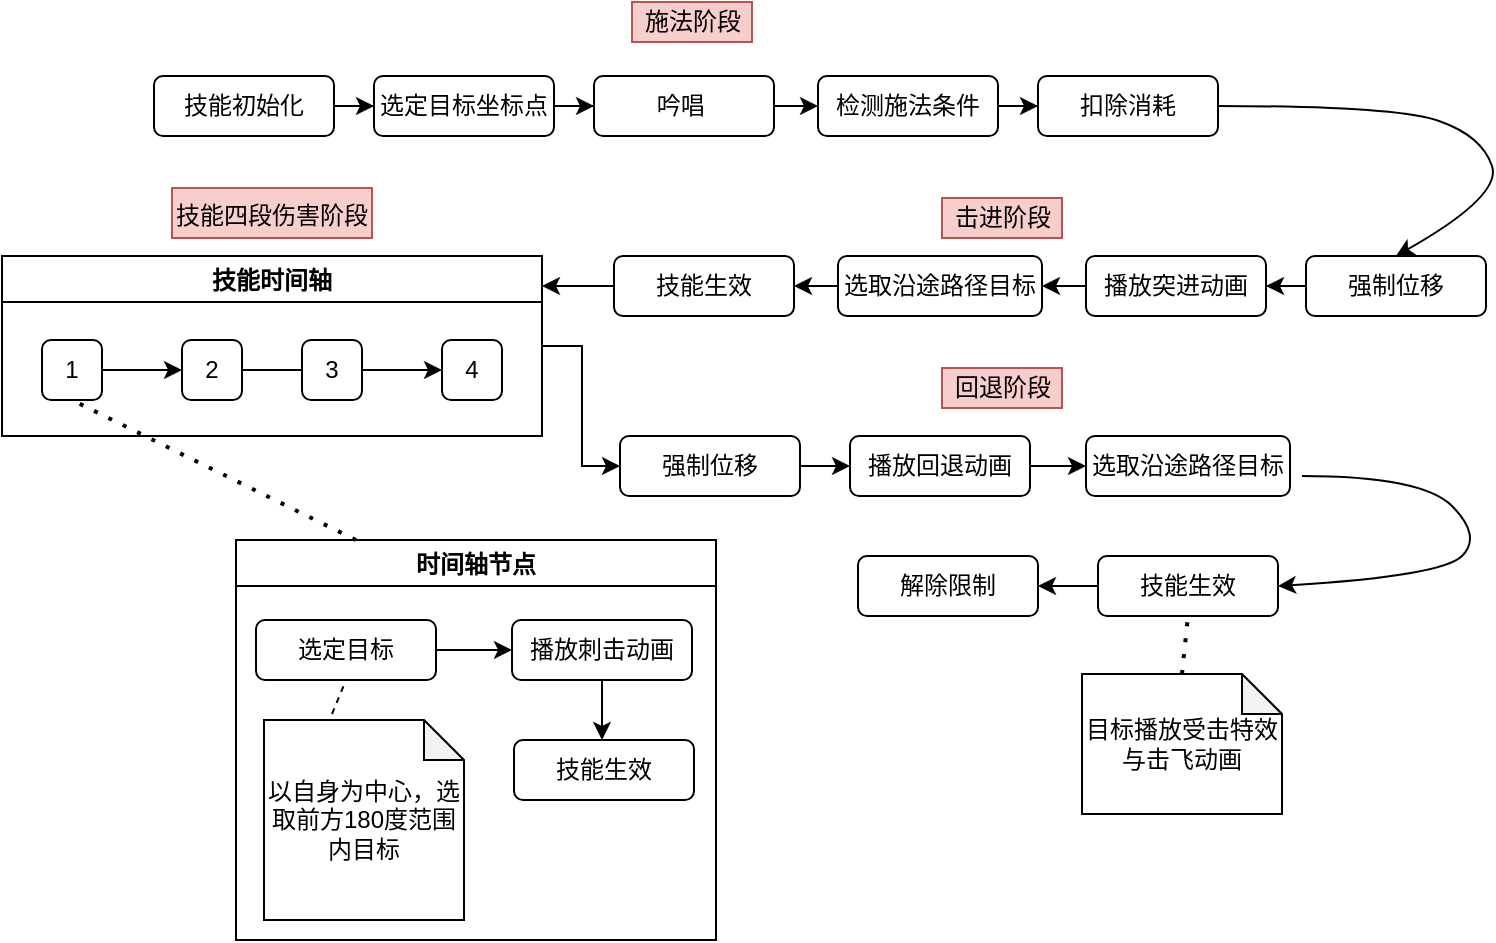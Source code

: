 <mxfile version="15.8.8" type="github">
  <diagram id="GZiu1GlHjGn8947R1kJC" name="Page-1">
    <mxGraphModel dx="1237" dy="663" grid="1" gridSize="10" guides="1" tooltips="1" connect="1" arrows="1" fold="1" page="1" pageScale="1" pageWidth="827" pageHeight="1169" math="0" shadow="0">
      <root>
        <mxCell id="0" />
        <mxCell id="1" parent="0" />
        <mxCell id="F8KCUbZhEqyVIBvfj5cx-3" value="" style="edgeStyle=orthogonalEdgeStyle;rounded=0;orthogonalLoop=1;jettySize=auto;html=1;" parent="1" source="F8KCUbZhEqyVIBvfj5cx-1" target="F8KCUbZhEqyVIBvfj5cx-2" edge="1">
          <mxGeometry relative="1" as="geometry" />
        </mxCell>
        <mxCell id="F8KCUbZhEqyVIBvfj5cx-1" value="技能初始化" style="rounded=1;whiteSpace=wrap;html=1;" parent="1" vertex="1">
          <mxGeometry x="136" y="210" width="90" height="30" as="geometry" />
        </mxCell>
        <mxCell id="E3U7HMUoTx8jP4f7oma0-47" value="" style="edgeStyle=orthogonalEdgeStyle;rounded=0;orthogonalLoop=1;jettySize=auto;html=1;" edge="1" parent="1" source="F8KCUbZhEqyVIBvfj5cx-2" target="E3U7HMUoTx8jP4f7oma0-46">
          <mxGeometry relative="1" as="geometry" />
        </mxCell>
        <mxCell id="F8KCUbZhEqyVIBvfj5cx-2" value="选定目标坐标点" style="rounded=1;whiteSpace=wrap;html=1;" parent="1" vertex="1">
          <mxGeometry x="246" y="210" width="90" height="30" as="geometry" />
        </mxCell>
        <mxCell id="E3U7HMUoTx8jP4f7oma0-52" value="" style="edgeStyle=orthogonalEdgeStyle;rounded=0;orthogonalLoop=1;jettySize=auto;html=1;" edge="1" parent="1" source="F8KCUbZhEqyVIBvfj5cx-6" target="F8KCUbZhEqyVIBvfj5cx-8">
          <mxGeometry relative="1" as="geometry" />
        </mxCell>
        <mxCell id="F8KCUbZhEqyVIBvfj5cx-6" value="检测施法条件" style="rounded=1;whiteSpace=wrap;html=1;" parent="1" vertex="1">
          <mxGeometry x="468" y="210" width="90" height="30" as="geometry" />
        </mxCell>
        <mxCell id="F8KCUbZhEqyVIBvfj5cx-8" value="扣除消耗" style="rounded=1;whiteSpace=wrap;html=1;" parent="1" vertex="1">
          <mxGeometry x="578" y="210" width="90" height="30" as="geometry" />
        </mxCell>
        <mxCell id="F8KCUbZhEqyVIBvfj5cx-19" value="" style="edgeStyle=orthogonalEdgeStyle;rounded=0;orthogonalLoop=1;jettySize=auto;html=1;" parent="1" source="F8KCUbZhEqyVIBvfj5cx-16" target="F8KCUbZhEqyVIBvfj5cx-17" edge="1">
          <mxGeometry relative="1" as="geometry" />
        </mxCell>
        <mxCell id="F8KCUbZhEqyVIBvfj5cx-16" value="强制位移" style="rounded=1;whiteSpace=wrap;html=1;" parent="1" vertex="1">
          <mxGeometry x="712" y="300" width="90" height="30" as="geometry" />
        </mxCell>
        <mxCell id="F8KCUbZhEqyVIBvfj5cx-20" value="" style="edgeStyle=orthogonalEdgeStyle;rounded=0;orthogonalLoop=1;jettySize=auto;html=1;entryX=1;entryY=0.5;entryDx=0;entryDy=0;" parent="1" source="F8KCUbZhEqyVIBvfj5cx-17" edge="1" target="E3U7HMUoTx8jP4f7oma0-4">
          <mxGeometry relative="1" as="geometry">
            <mxPoint x="542" y="315" as="targetPoint" />
          </mxGeometry>
        </mxCell>
        <mxCell id="F8KCUbZhEqyVIBvfj5cx-17" value="播放突进动画" style="rounded=1;whiteSpace=wrap;html=1;" parent="1" vertex="1">
          <mxGeometry x="602" y="300" width="90" height="30" as="geometry" />
        </mxCell>
        <mxCell id="F8KCUbZhEqyVIBvfj5cx-22" value="" style="curved=1;endArrow=classic;html=1;rounded=0;entryX=0.5;entryY=0;entryDx=0;entryDy=0;" parent="1" source="F8KCUbZhEqyVIBvfj5cx-8" target="F8KCUbZhEqyVIBvfj5cx-16" edge="1">
          <mxGeometry width="50" height="50" relative="1" as="geometry">
            <mxPoint x="740" y="225" as="sourcePoint" />
            <mxPoint x="580" y="290" as="targetPoint" />
            <Array as="points">
              <mxPoint x="757" y="225" />
              <mxPoint x="800" y="240" />
              <mxPoint x="810" y="270" />
            </Array>
          </mxGeometry>
        </mxCell>
        <mxCell id="F8KCUbZhEqyVIBvfj5cx-24" value="施法阶段" style="text;html=1;align=center;verticalAlign=middle;resizable=0;points=[];autosize=1;strokeColor=#b85450;fillColor=#f8cecc;" parent="1" vertex="1">
          <mxGeometry x="375" y="173" width="60" height="20" as="geometry" />
        </mxCell>
        <mxCell id="F8KCUbZhEqyVIBvfj5cx-25" value="击进阶段" style="text;html=1;align=center;verticalAlign=middle;resizable=0;points=[];autosize=1;strokeColor=#b85450;fillColor=#f8cecc;" parent="1" vertex="1">
          <mxGeometry x="530" y="271" width="60" height="20" as="geometry" />
        </mxCell>
        <mxCell id="E3U7HMUoTx8jP4f7oma0-18" value="" style="edgeStyle=orthogonalEdgeStyle;rounded=0;orthogonalLoop=1;jettySize=auto;html=1;" edge="1" parent="1" source="F8KCUbZhEqyVIBvfj5cx-49" target="E3U7HMUoTx8jP4f7oma0-64">
          <mxGeometry relative="1" as="geometry">
            <mxPoint x="356" y="400" as="targetPoint" />
          </mxGeometry>
        </mxCell>
        <mxCell id="F8KCUbZhEqyVIBvfj5cx-49" value="技能时间轴" style="swimlane;" parent="1" vertex="1">
          <mxGeometry x="60" y="300" width="270" height="90" as="geometry" />
        </mxCell>
        <mxCell id="F8KCUbZhEqyVIBvfj5cx-52" value="" style="edgeStyle=orthogonalEdgeStyle;rounded=0;orthogonalLoop=1;jettySize=auto;html=1;entryX=0;entryY=0.5;entryDx=0;entryDy=0;" parent="F8KCUbZhEqyVIBvfj5cx-49" source="F8KCUbZhEqyVIBvfj5cx-38" target="F8KCUbZhEqyVIBvfj5cx-42" edge="1">
          <mxGeometry relative="1" as="geometry" />
        </mxCell>
        <mxCell id="F8KCUbZhEqyVIBvfj5cx-38" value="1" style="rounded=1;whiteSpace=wrap;html=1;" parent="F8KCUbZhEqyVIBvfj5cx-49" vertex="1">
          <mxGeometry x="20" y="42" width="30" height="30" as="geometry" />
        </mxCell>
        <mxCell id="E3U7HMUoTx8jP4f7oma0-58" value="" style="edgeStyle=orthogonalEdgeStyle;rounded=0;orthogonalLoop=1;jettySize=auto;html=1;startArrow=none;" edge="1" parent="F8KCUbZhEqyVIBvfj5cx-49" source="F8KCUbZhEqyVIBvfj5cx-43" target="E3U7HMUoTx8jP4f7oma0-54">
          <mxGeometry relative="1" as="geometry" />
        </mxCell>
        <mxCell id="F8KCUbZhEqyVIBvfj5cx-42" value="2" style="rounded=1;whiteSpace=wrap;html=1;" parent="F8KCUbZhEqyVIBvfj5cx-49" vertex="1">
          <mxGeometry x="90" y="42" width="30" height="30" as="geometry" />
        </mxCell>
        <mxCell id="F8KCUbZhEqyVIBvfj5cx-54" value="" style="edgeStyle=orthogonalEdgeStyle;rounded=0;orthogonalLoop=1;jettySize=auto;html=1;" parent="F8KCUbZhEqyVIBvfj5cx-49" target="F8KCUbZhEqyVIBvfj5cx-46" edge="1">
          <mxGeometry relative="1" as="geometry">
            <mxPoint x="250" y="57" as="sourcePoint" />
          </mxGeometry>
        </mxCell>
        <mxCell id="E3U7HMUoTx8jP4f7oma0-54" value="4" style="rounded=1;whiteSpace=wrap;html=1;" vertex="1" parent="F8KCUbZhEqyVIBvfj5cx-49">
          <mxGeometry x="220" y="42" width="30" height="30" as="geometry" />
        </mxCell>
        <mxCell id="F8KCUbZhEqyVIBvfj5cx-43" value="3" style="rounded=1;whiteSpace=wrap;html=1;" parent="F8KCUbZhEqyVIBvfj5cx-49" vertex="1">
          <mxGeometry x="150" y="42" width="30" height="30" as="geometry" />
        </mxCell>
        <mxCell id="E3U7HMUoTx8jP4f7oma0-59" value="" style="edgeStyle=orthogonalEdgeStyle;rounded=0;orthogonalLoop=1;jettySize=auto;html=1;endArrow=none;" edge="1" parent="F8KCUbZhEqyVIBvfj5cx-49" source="F8KCUbZhEqyVIBvfj5cx-42" target="F8KCUbZhEqyVIBvfj5cx-43">
          <mxGeometry relative="1" as="geometry">
            <mxPoint x="180" y="357.0" as="sourcePoint" />
            <mxPoint x="280" y="357.0" as="targetPoint" />
          </mxGeometry>
        </mxCell>
        <mxCell id="F8KCUbZhEqyVIBvfj5cx-66" value="技能四段伤害阶段" style="text;whiteSpace=wrap;html=1;fillColor=#f8cecc;strokeColor=#b85450;align=center;" parent="1" vertex="1">
          <mxGeometry x="145" y="266" width="100" height="25" as="geometry" />
        </mxCell>
        <mxCell id="F8KCUbZhEqyVIBvfj5cx-80" value="时间轴节点" style="swimlane;" parent="1" vertex="1">
          <mxGeometry x="177" y="442" width="240" height="200" as="geometry" />
        </mxCell>
        <mxCell id="F8KCUbZhEqyVIBvfj5cx-55" value="选定目标" style="rounded=1;whiteSpace=wrap;html=1;" parent="F8KCUbZhEqyVIBvfj5cx-80" vertex="1">
          <mxGeometry x="10" y="40" width="90" height="30" as="geometry" />
        </mxCell>
        <mxCell id="F8KCUbZhEqyVIBvfj5cx-85" value="" style="edgeStyle=orthogonalEdgeStyle;rounded=0;orthogonalLoop=1;jettySize=auto;html=1;" parent="F8KCUbZhEqyVIBvfj5cx-80" source="F8KCUbZhEqyVIBvfj5cx-67" edge="1">
          <mxGeometry relative="1" as="geometry">
            <mxPoint x="183.0" y="100" as="targetPoint" />
          </mxGeometry>
        </mxCell>
        <mxCell id="F8KCUbZhEqyVIBvfj5cx-67" value="播放刺击动画" style="rounded=1;whiteSpace=wrap;html=1;" parent="F8KCUbZhEqyVIBvfj5cx-80" vertex="1">
          <mxGeometry x="138" y="40" width="90" height="30" as="geometry" />
        </mxCell>
        <mxCell id="F8KCUbZhEqyVIBvfj5cx-74" value="" style="edgeStyle=orthogonalEdgeStyle;rounded=0;orthogonalLoop=1;jettySize=auto;html=1;" parent="F8KCUbZhEqyVIBvfj5cx-80" source="F8KCUbZhEqyVIBvfj5cx-55" target="F8KCUbZhEqyVIBvfj5cx-67" edge="1">
          <mxGeometry relative="1" as="geometry" />
        </mxCell>
        <mxCell id="F8KCUbZhEqyVIBvfj5cx-64" value="以自身为中心，选取前方180度范围内目标" style="shape=note;whiteSpace=wrap;html=1;backgroundOutline=1;darkOpacity=0.05;size=20;" parent="F8KCUbZhEqyVIBvfj5cx-80" vertex="1">
          <mxGeometry x="14" y="90" width="100" height="100" as="geometry" />
        </mxCell>
        <mxCell id="F8KCUbZhEqyVIBvfj5cx-65" value="" style="endArrow=none;dashed=1;html=1;rounded=0;exitX=0.34;exitY=-0.03;exitDx=0;exitDy=0;exitPerimeter=0;entryX=0.5;entryY=1;entryDx=0;entryDy=0;" parent="F8KCUbZhEqyVIBvfj5cx-80" source="F8KCUbZhEqyVIBvfj5cx-64" target="F8KCUbZhEqyVIBvfj5cx-55" edge="1">
          <mxGeometry width="50" height="50" relative="1" as="geometry">
            <mxPoint x="270" y="152" as="sourcePoint" />
            <mxPoint x="320" y="102" as="targetPoint" />
          </mxGeometry>
        </mxCell>
        <mxCell id="E3U7HMUoTx8jP4f7oma0-27" value="技能生效" style="rounded=1;whiteSpace=wrap;html=1;" vertex="1" parent="F8KCUbZhEqyVIBvfj5cx-80">
          <mxGeometry x="139" y="100" width="90" height="30" as="geometry" />
        </mxCell>
        <mxCell id="E3U7HMUoTx8jP4f7oma0-1" style="edgeStyle=orthogonalEdgeStyle;rounded=0;orthogonalLoop=1;jettySize=auto;html=1;exitX=0.5;exitY=1;exitDx=0;exitDy=0;" edge="1" parent="1" source="F8KCUbZhEqyVIBvfj5cx-16" target="F8KCUbZhEqyVIBvfj5cx-16">
          <mxGeometry relative="1" as="geometry" />
        </mxCell>
        <mxCell id="E3U7HMUoTx8jP4f7oma0-6" value="" style="edgeStyle=orthogonalEdgeStyle;rounded=0;orthogonalLoop=1;jettySize=auto;html=1;" edge="1" parent="1" source="E3U7HMUoTx8jP4f7oma0-4" target="E3U7HMUoTx8jP4f7oma0-5">
          <mxGeometry relative="1" as="geometry" />
        </mxCell>
        <mxCell id="E3U7HMUoTx8jP4f7oma0-4" value="选取沿途路径目标" style="rounded=1;whiteSpace=wrap;html=1;" vertex="1" parent="1">
          <mxGeometry x="478" y="300" width="102" height="30" as="geometry" />
        </mxCell>
        <mxCell id="E3U7HMUoTx8jP4f7oma0-7" value="" style="edgeStyle=orthogonalEdgeStyle;rounded=0;orthogonalLoop=1;jettySize=auto;html=1;" edge="1" parent="1" source="E3U7HMUoTx8jP4f7oma0-5">
          <mxGeometry relative="1" as="geometry">
            <mxPoint x="330" y="315" as="targetPoint" />
          </mxGeometry>
        </mxCell>
        <mxCell id="E3U7HMUoTx8jP4f7oma0-5" value="技能生效" style="rounded=1;whiteSpace=wrap;html=1;" vertex="1" parent="1">
          <mxGeometry x="366" y="300" width="90" height="30" as="geometry" />
        </mxCell>
        <mxCell id="E3U7HMUoTx8jP4f7oma0-51" value="" style="edgeStyle=orthogonalEdgeStyle;rounded=0;orthogonalLoop=1;jettySize=auto;html=1;" edge="1" parent="1" source="E3U7HMUoTx8jP4f7oma0-46" target="F8KCUbZhEqyVIBvfj5cx-6">
          <mxGeometry relative="1" as="geometry" />
        </mxCell>
        <mxCell id="E3U7HMUoTx8jP4f7oma0-46" value="吟唱&amp;nbsp;" style="rounded=1;whiteSpace=wrap;html=1;" vertex="1" parent="1">
          <mxGeometry x="356" y="210" width="90" height="30" as="geometry" />
        </mxCell>
        <mxCell id="E3U7HMUoTx8jP4f7oma0-61" value="回退阶段" style="text;html=1;align=center;verticalAlign=middle;resizable=0;points=[];autosize=1;strokeColor=#b85450;fillColor=#f8cecc;" vertex="1" parent="1">
          <mxGeometry x="530" y="356" width="60" height="20" as="geometry" />
        </mxCell>
        <mxCell id="E3U7HMUoTx8jP4f7oma0-66" value="" style="edgeStyle=orthogonalEdgeStyle;rounded=0;orthogonalLoop=1;jettySize=auto;html=1;" edge="1" parent="1" source="E3U7HMUoTx8jP4f7oma0-64" target="E3U7HMUoTx8jP4f7oma0-65">
          <mxGeometry relative="1" as="geometry" />
        </mxCell>
        <mxCell id="E3U7HMUoTx8jP4f7oma0-64" value="强制位移" style="rounded=1;whiteSpace=wrap;html=1;" vertex="1" parent="1">
          <mxGeometry x="369" y="390" width="90" height="30" as="geometry" />
        </mxCell>
        <mxCell id="E3U7HMUoTx8jP4f7oma0-69" value="" style="edgeStyle=orthogonalEdgeStyle;rounded=0;orthogonalLoop=1;jettySize=auto;html=1;" edge="1" parent="1" source="E3U7HMUoTx8jP4f7oma0-65" target="E3U7HMUoTx8jP4f7oma0-67">
          <mxGeometry relative="1" as="geometry" />
        </mxCell>
        <mxCell id="E3U7HMUoTx8jP4f7oma0-65" value="播放回退动画" style="rounded=1;whiteSpace=wrap;html=1;" vertex="1" parent="1">
          <mxGeometry x="484" y="390" width="90" height="30" as="geometry" />
        </mxCell>
        <mxCell id="E3U7HMUoTx8jP4f7oma0-67" value="选取沿途路径目标" style="rounded=1;whiteSpace=wrap;html=1;" vertex="1" parent="1">
          <mxGeometry x="602" y="390" width="102" height="30" as="geometry" />
        </mxCell>
        <mxCell id="E3U7HMUoTx8jP4f7oma0-75" value="" style="edgeStyle=orthogonalEdgeStyle;rounded=0;orthogonalLoop=1;jettySize=auto;html=1;" edge="1" parent="1" source="E3U7HMUoTx8jP4f7oma0-71">
          <mxGeometry relative="1" as="geometry">
            <mxPoint x="578.0" y="465.0" as="targetPoint" />
          </mxGeometry>
        </mxCell>
        <mxCell id="E3U7HMUoTx8jP4f7oma0-71" value="技能生效" style="rounded=1;whiteSpace=wrap;html=1;" vertex="1" parent="1">
          <mxGeometry x="608" y="450" width="90" height="30" as="geometry" />
        </mxCell>
        <mxCell id="E3U7HMUoTx8jP4f7oma0-73" value="解除限制" style="rounded=1;whiteSpace=wrap;html=1;" vertex="1" parent="1">
          <mxGeometry x="488" y="450" width="90" height="30" as="geometry" />
        </mxCell>
        <mxCell id="E3U7HMUoTx8jP4f7oma0-79" value="目标播放受击特效与击飞动画" style="shape=note;whiteSpace=wrap;html=1;backgroundOutline=1;darkOpacity=0.05;size=20;" vertex="1" parent="1">
          <mxGeometry x="600" y="509" width="100" height="70" as="geometry" />
        </mxCell>
        <mxCell id="E3U7HMUoTx8jP4f7oma0-80" value="" style="endArrow=none;dashed=1;html=1;dashPattern=1 3;strokeWidth=2;rounded=0;entryX=0.5;entryY=1;entryDx=0;entryDy=0;exitX=0.5;exitY=0;exitDx=0;exitDy=0;exitPerimeter=0;" edge="1" parent="1" source="E3U7HMUoTx8jP4f7oma0-79" target="E3U7HMUoTx8jP4f7oma0-71">
          <mxGeometry width="50" height="50" relative="1" as="geometry">
            <mxPoint x="510" y="560" as="sourcePoint" />
            <mxPoint x="560" y="510" as="targetPoint" />
          </mxGeometry>
        </mxCell>
        <mxCell id="E3U7HMUoTx8jP4f7oma0-81" value="" style="curved=1;endArrow=classic;html=1;rounded=0;entryX=1;entryY=0.5;entryDx=0;entryDy=0;" edge="1" parent="1" target="E3U7HMUoTx8jP4f7oma0-71">
          <mxGeometry width="50" height="50" relative="1" as="geometry">
            <mxPoint x="710" y="410" as="sourcePoint" />
            <mxPoint x="780" y="420" as="targetPoint" />
            <Array as="points">
              <mxPoint x="770" y="410" />
              <mxPoint x="800" y="440" />
              <mxPoint x="780" y="460" />
            </Array>
          </mxGeometry>
        </mxCell>
        <mxCell id="E3U7HMUoTx8jP4f7oma0-82" value="" style="endArrow=none;dashed=1;html=1;dashPattern=1 3;strokeWidth=2;rounded=0;entryX=0.5;entryY=1;entryDx=0;entryDy=0;exitX=0.25;exitY=0;exitDx=0;exitDy=0;" edge="1" parent="1" source="F8KCUbZhEqyVIBvfj5cx-80" target="F8KCUbZhEqyVIBvfj5cx-38">
          <mxGeometry width="50" height="50" relative="1" as="geometry">
            <mxPoint x="20" y="450" as="sourcePoint" />
            <mxPoint x="70" y="400" as="targetPoint" />
          </mxGeometry>
        </mxCell>
      </root>
    </mxGraphModel>
  </diagram>
</mxfile>
